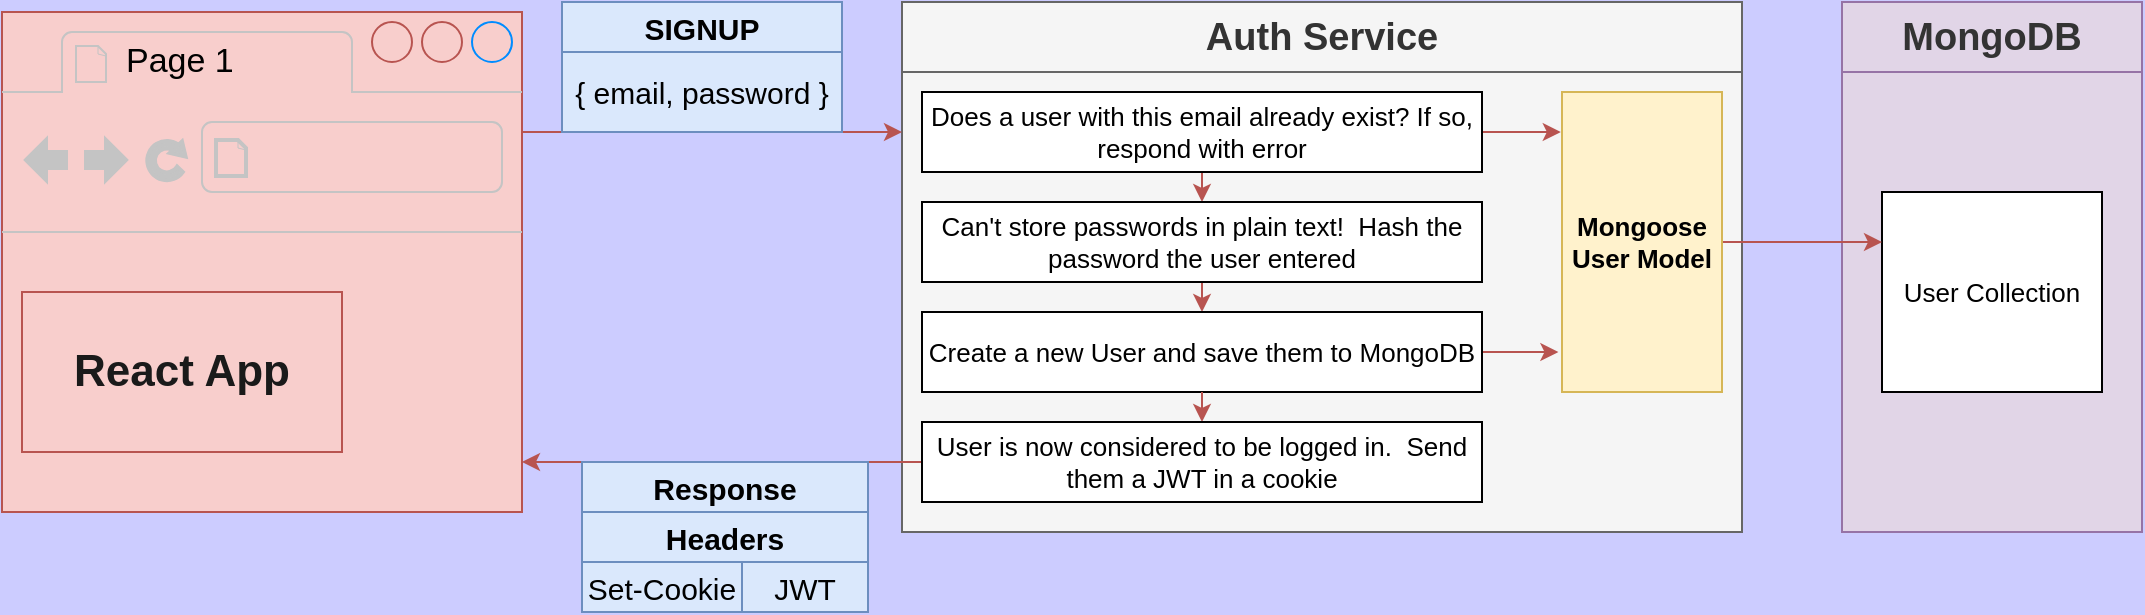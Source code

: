 <mxfile>
    <diagram id="78hhbOXuarRmo3gNkJvI" name="Page-1">
        <mxGraphModel dx="1098" dy="615" grid="1" gridSize="100" guides="1" tooltips="1" connect="1" arrows="1" fold="1" page="1" pageScale="1" pageWidth="900" pageHeight="1600" background="#CCCCFF" math="0" shadow="0">
            <root>
                <mxCell id="0"/>
                <mxCell id="1" parent="0"/>
                <mxCell id="31" value="" style="strokeWidth=1;shadow=0;dashed=0;align=center;html=1;shape=mxgraph.mockup.containers.browserWindow;rSize=0;strokeColor=#b85450;strokeColor2=#008cff;strokeColor3=#c4c4c4;mainText=,;recursiveResize=0;fontStyle=1;fillColor=#f8cecc;fontColor=#1A1A1A;" vertex="1" parent="1">
                    <mxGeometry x="380" y="220" width="190" height="250" as="geometry"/>
                </mxCell>
                <mxCell id="32" value="Page 1" style="strokeWidth=1;shadow=0;dashed=0;align=center;html=1;shape=mxgraph.mockup.containers.anchor;fontSize=17;align=left;fillColor=#f8cecc;strokeColor=#b85450;" vertex="1" parent="31">
                    <mxGeometry x="60" y="12" width="110" height="26" as="geometry"/>
                </mxCell>
                <mxCell id="33" value="" style="strokeWidth=1;shadow=0;dashed=0;align=center;html=1;shape=mxgraph.mockup.containers.anchor;rSize=0;fontSize=17;fontColor=#666666;align=left;" vertex="1" parent="31">
                    <mxGeometry x="130" y="60" width="250" height="26" as="geometry"/>
                </mxCell>
                <mxCell id="34" value="&lt;font color=&quot;#1a1a1a&quot;&gt;React App&lt;/font&gt;" style="rounded=0;whiteSpace=wrap;html=1;fontSize=22;fillColor=#f8cecc;strokeColor=#b85450;fontStyle=1;" vertex="1" parent="31">
                    <mxGeometry x="10" y="140" width="160" height="80" as="geometry"/>
                </mxCell>
                <mxCell id="35" value="Auth Service" style="rounded=0;whiteSpace=wrap;html=1;fillColor=#f5f5f5;strokeColor=#666666;fontColor=#333333;fontStyle=1;fontSize=19;" vertex="1" parent="1">
                    <mxGeometry x="830" y="215" width="420" height="35" as="geometry"/>
                </mxCell>
                <mxCell id="36" value="" style="rounded=0;whiteSpace=wrap;html=1;fillColor=#f5f5f5;strokeColor=#666666;fontColor=#333333;fontStyle=1;fontSize=19;" vertex="1" parent="1">
                    <mxGeometry x="830" y="250" width="420" height="230" as="geometry"/>
                </mxCell>
                <mxCell id="37" value="" style="endArrow=classic;html=1;fontSize=15;fillColor=#f8cecc;gradientColor=#ea6b66;strokeColor=#b85450;" edge="1" parent="1">
                    <mxGeometry width="50" height="50" relative="1" as="geometry">
                        <mxPoint x="640" y="280" as="sourcePoint"/>
                        <mxPoint x="830" y="280" as="targetPoint"/>
                    </mxGeometry>
                </mxCell>
                <mxCell id="38" value="{ email, password }" style="rounded=0;whiteSpace=wrap;html=1;fontSize=15;fillColor=#dae8fc;strokeColor=#6c8ebf;fontColor=#000000;" vertex="1" parent="1">
                    <mxGeometry x="660" y="240" width="140" height="40" as="geometry"/>
                </mxCell>
                <mxCell id="39" style="edgeStyle=orthogonalEdgeStyle;rounded=0;orthogonalLoop=1;jettySize=auto;html=1;exitX=0.5;exitY=1;exitDx=0;exitDy=0;entryX=0.5;entryY=0;entryDx=0;entryDy=0;fontSize=13;fillColor=#f8cecc;gradientColor=#ea6b66;strokeColor=#b85450;" edge="1" parent="1" source="41" target="44">
                    <mxGeometry relative="1" as="geometry"/>
                </mxCell>
                <mxCell id="40" style="edgeStyle=orthogonalEdgeStyle;rounded=0;orthogonalLoop=1;jettySize=auto;html=1;exitX=1;exitY=0.5;exitDx=0;exitDy=0;entryX=-0.008;entryY=0.134;entryDx=0;entryDy=0;entryPerimeter=0;fontSize=13;fillColor=#f8cecc;gradientColor=#ea6b66;strokeColor=#b85450;" edge="1" parent="1" source="41" target="54">
                    <mxGeometry relative="1" as="geometry"/>
                </mxCell>
                <mxCell id="41" value="Does a user with this email already exist? If so, respond with error" style="rounded=0;whiteSpace=wrap;html=1;fontSize=13;" vertex="1" parent="1">
                    <mxGeometry x="840" y="260" width="280" height="40" as="geometry"/>
                </mxCell>
                <mxCell id="42" value="&lt;b&gt;SIGNUP&lt;/b&gt;" style="rounded=0;whiteSpace=wrap;html=1;fontSize=15;fillColor=#dae8fc;strokeColor=#6c8ebf;fontColor=#000000;" vertex="1" parent="1">
                    <mxGeometry x="660" y="215" width="140" height="25" as="geometry"/>
                </mxCell>
                <mxCell id="43" style="edgeStyle=orthogonalEdgeStyle;rounded=0;orthogonalLoop=1;jettySize=auto;html=1;exitX=0.5;exitY=1;exitDx=0;exitDy=0;entryX=0.5;entryY=0;entryDx=0;entryDy=0;fontSize=13;fillColor=#f8cecc;gradientColor=#ea6b66;strokeColor=#b85450;" edge="1" parent="1" source="44" target="46">
                    <mxGeometry relative="1" as="geometry"/>
                </mxCell>
                <mxCell id="44" value="Can't store passwords in plain text!&amp;nbsp; Hash the password the user entered" style="rounded=0;whiteSpace=wrap;html=1;fontSize=13;" vertex="1" parent="1">
                    <mxGeometry x="840" y="315" width="280" height="40" as="geometry"/>
                </mxCell>
                <mxCell id="45" style="edgeStyle=orthogonalEdgeStyle;rounded=0;orthogonalLoop=1;jettySize=auto;html=1;exitX=1;exitY=0.5;exitDx=0;exitDy=0;entryX=-0.022;entryY=0.864;entryDx=0;entryDy=0;entryPerimeter=0;fontSize=13;fillColor=#f8cecc;gradientColor=#ea6b66;strokeColor=#b85450;" edge="1" parent="1" source="46" target="54">
                    <mxGeometry relative="1" as="geometry"/>
                </mxCell>
                <mxCell id="46" value="Create a new User and save them to MongoDB" style="rounded=0;whiteSpace=wrap;html=1;fontSize=13;" vertex="1" parent="1">
                    <mxGeometry x="840" y="370" width="280" height="40" as="geometry"/>
                </mxCell>
                <mxCell id="47" style="edgeStyle=orthogonalEdgeStyle;rounded=0;orthogonalLoop=1;jettySize=auto;html=1;exitX=0.5;exitY=1;exitDx=0;exitDy=0;entryX=0.5;entryY=0;entryDx=0;entryDy=0;fontSize=13;fillColor=#f8cecc;gradientColor=#ea6b66;strokeColor=#b85450;" edge="1" parent="1" target="49">
                    <mxGeometry relative="1" as="geometry">
                        <mxPoint x="980" y="410" as="sourcePoint"/>
                    </mxGeometry>
                </mxCell>
                <mxCell id="48" style="edgeStyle=orthogonalEdgeStyle;rounded=0;orthogonalLoop=1;jettySize=auto;html=1;exitX=0;exitY=0.5;exitDx=0;exitDy=0;fontSize=13;fillColor=#f8cecc;gradientColor=#ea6b66;strokeColor=#b85450;" edge="1" parent="1" source="49">
                    <mxGeometry relative="1" as="geometry">
                        <mxPoint x="640" y="445" as="targetPoint"/>
                    </mxGeometry>
                </mxCell>
                <mxCell id="49" value="User is now considered to be logged in.&amp;nbsp; Send them a JWT in a cookie" style="rounded=0;whiteSpace=wrap;html=1;fontSize=13;" vertex="1" parent="1">
                    <mxGeometry x="840" y="425" width="280" height="40" as="geometry"/>
                </mxCell>
                <mxCell id="50" value="" style="rounded=0;whiteSpace=wrap;html=1;fontSize=13;fillColor=#e1d5e7;strokeColor=#9673a6;" vertex="1" parent="1">
                    <mxGeometry x="1300" y="215" width="150" height="265" as="geometry"/>
                </mxCell>
                <mxCell id="51" value="&lt;span style=&quot;color: rgb(51 , 51 , 51) ; font-size: 19px&quot;&gt;MongoDB&lt;/span&gt;" style="rounded=0;whiteSpace=wrap;html=1;fontSize=13;fillColor=#e1d5e7;strokeColor=#9673a6;fontStyle=1" vertex="1" parent="1">
                    <mxGeometry x="1300" y="215" width="150" height="35" as="geometry"/>
                </mxCell>
                <mxCell id="52" value="User Collection" style="rounded=0;whiteSpace=wrap;html=1;fontSize=13;" vertex="1" parent="1">
                    <mxGeometry x="1320" y="310" width="110" height="100" as="geometry"/>
                </mxCell>
                <mxCell id="53" style="edgeStyle=orthogonalEdgeStyle;rounded=0;orthogonalLoop=1;jettySize=auto;html=1;exitX=1;exitY=0.5;exitDx=0;exitDy=0;entryX=0;entryY=0.25;entryDx=0;entryDy=0;fontSize=13;fillColor=#f8cecc;gradientColor=#ea6b66;strokeColor=#b85450;" edge="1" parent="1" source="54" target="52">
                    <mxGeometry relative="1" as="geometry"/>
                </mxCell>
                <mxCell id="54" value="Mongoose User Model" style="rounded=0;whiteSpace=wrap;html=1;fontSize=13;fillColor=#fff2cc;strokeColor=#d6b656;fontStyle=1;fontColor=#000000;" vertex="1" parent="1">
                    <mxGeometry x="1160" y="260" width="80" height="150" as="geometry"/>
                </mxCell>
                <mxCell id="55" value="&lt;b&gt;Response&lt;/b&gt;" style="rounded=0;whiteSpace=wrap;html=1;fontSize=15;fillColor=#dae8fc;strokeColor=#6c8ebf;fontColor=#000000;" vertex="1" parent="1">
                    <mxGeometry x="670" y="445" width="143" height="25" as="geometry"/>
                </mxCell>
                <mxCell id="56" value="&lt;b&gt;Headers&lt;/b&gt;" style="rounded=0;whiteSpace=wrap;html=1;fontSize=15;fillColor=#dae8fc;strokeColor=#6c8ebf;fontColor=#000000;" vertex="1" parent="1">
                    <mxGeometry x="670" y="470" width="143" height="25" as="geometry"/>
                </mxCell>
                <mxCell id="57" value="&lt;span&gt;Set-Cookie&lt;/span&gt;" style="rounded=0;whiteSpace=wrap;html=1;fontSize=15;fillColor=#dae8fc;strokeColor=#6c8ebf;fontStyle=0;fontColor=#000000;" vertex="1" parent="1">
                    <mxGeometry x="670" y="495" width="80" height="25" as="geometry"/>
                </mxCell>
                <mxCell id="58" value="&lt;span&gt;JWT&lt;/span&gt;" style="rounded=0;whiteSpace=wrap;html=1;fontSize=15;fillColor=#dae8fc;strokeColor=#6c8ebf;fontStyle=0;fontColor=#000000;" vertex="1" parent="1">
                    <mxGeometry x="750" y="495" width="63" height="25" as="geometry"/>
                </mxCell>
            </root>
        </mxGraphModel>
    </diagram>
</mxfile>